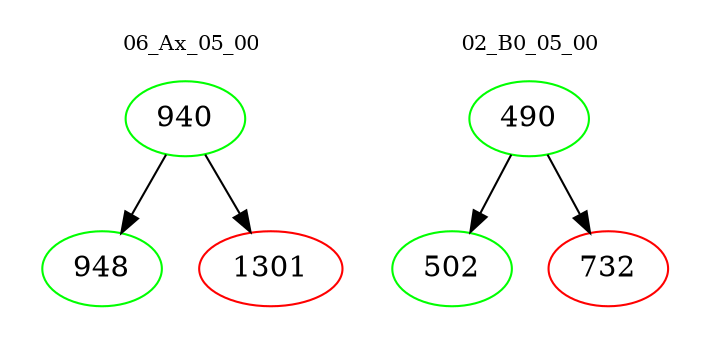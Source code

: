 digraph{
subgraph cluster_0 {
color = white
label = "06_Ax_05_00";
fontsize=10;
T0_940 [label="940", color="green"]
T0_940 -> T0_948 [color="black"]
T0_948 [label="948", color="green"]
T0_940 -> T0_1301 [color="black"]
T0_1301 [label="1301", color="red"]
}
subgraph cluster_1 {
color = white
label = "02_B0_05_00";
fontsize=10;
T1_490 [label="490", color="green"]
T1_490 -> T1_502 [color="black"]
T1_502 [label="502", color="green"]
T1_490 -> T1_732 [color="black"]
T1_732 [label="732", color="red"]
}
}
